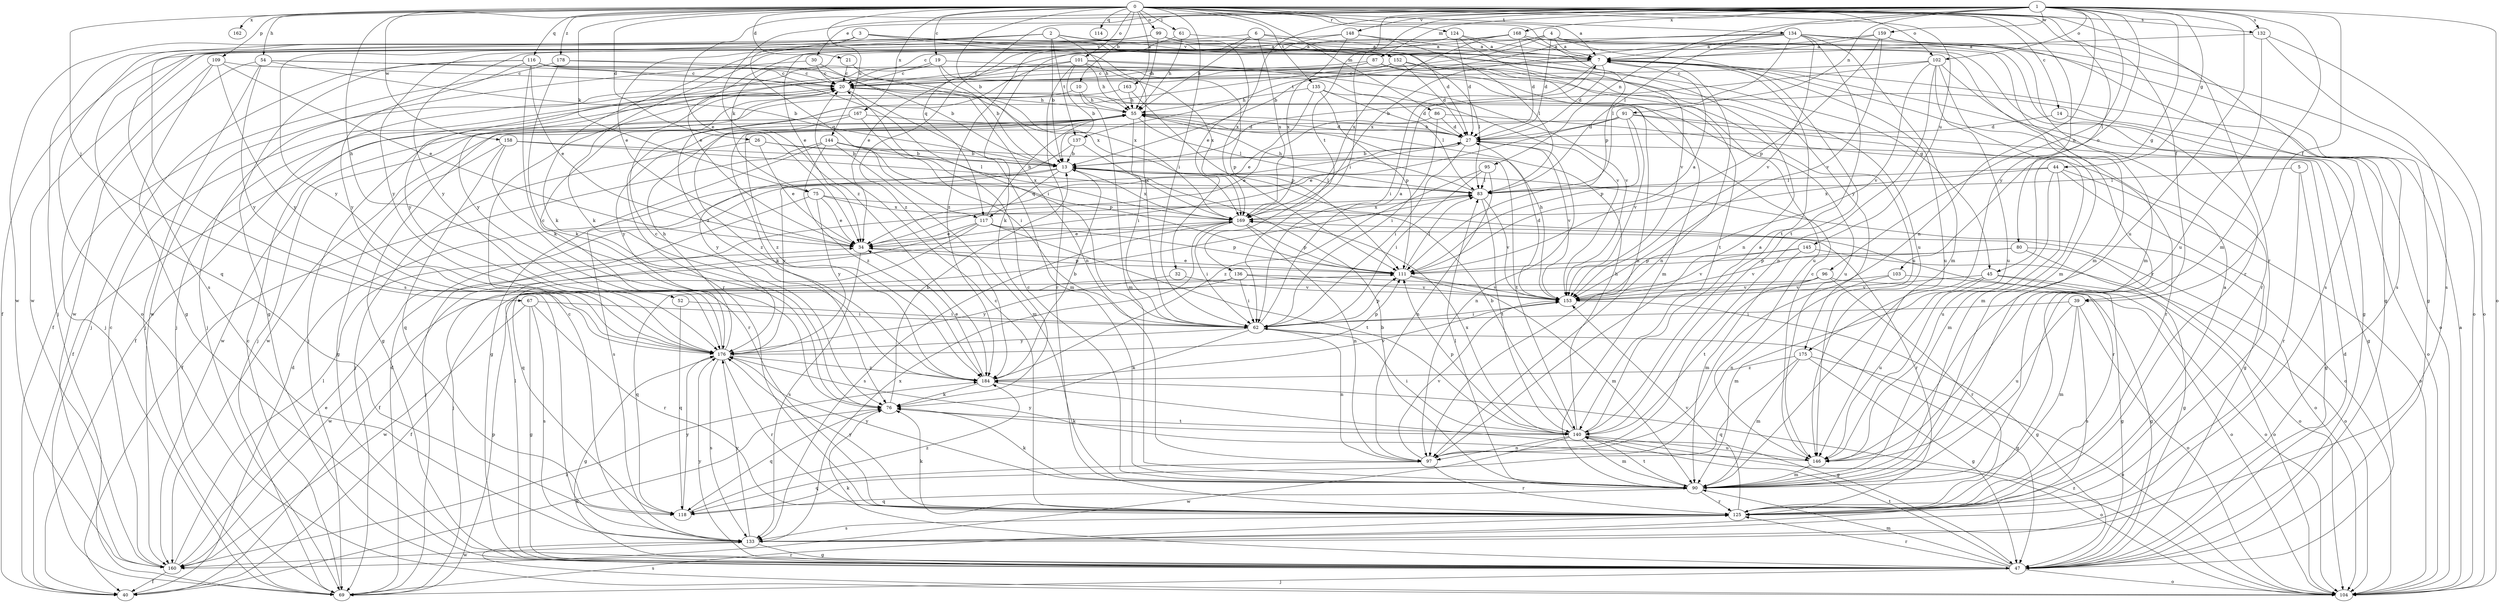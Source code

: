 strict digraph  {
0;
1;
2;
3;
4;
5;
6;
7;
10;
13;
14;
19;
20;
21;
26;
27;
30;
32;
34;
39;
40;
44;
45;
47;
52;
54;
55;
61;
62;
67;
69;
75;
76;
80;
83;
86;
87;
90;
91;
95;
96;
97;
99;
101;
102;
103;
104;
109;
111;
114;
116;
117;
118;
124;
125;
132;
133;
134;
135;
136;
137;
140;
144;
145;
146;
148;
152;
153;
158;
159;
160;
162;
163;
167;
168;
169;
175;
176;
178;
184;
0 -> 7  [label=a];
0 -> 10  [label=b];
0 -> 13  [label=b];
0 -> 14  [label=c];
0 -> 19  [label=c];
0 -> 21  [label=d];
0 -> 26  [label=d];
0 -> 39  [label=f];
0 -> 52  [label=h];
0 -> 54  [label=h];
0 -> 61  [label=i];
0 -> 62  [label=i];
0 -> 67  [label=j];
0 -> 75  [label=k];
0 -> 80  [label=l];
0 -> 86  [label=m];
0 -> 99  [label=o];
0 -> 101  [label=o];
0 -> 102  [label=o];
0 -> 109  [label=p];
0 -> 111  [label=p];
0 -> 114  [label=q];
0 -> 116  [label=q];
0 -> 124  [label=r];
0 -> 125  [label=r];
0 -> 132  [label=s];
0 -> 134  [label=t];
0 -> 135  [label=t];
0 -> 144  [label=u];
0 -> 145  [label=u];
0 -> 158  [label=w];
0 -> 162  [label=x];
0 -> 163  [label=x];
0 -> 167  [label=x];
0 -> 175  [label=y];
0 -> 178  [label=z];
1 -> 30  [label=e];
1 -> 32  [label=e];
1 -> 34  [label=e];
1 -> 39  [label=f];
1 -> 44  [label=g];
1 -> 45  [label=g];
1 -> 62  [label=i];
1 -> 83  [label=l];
1 -> 87  [label=m];
1 -> 90  [label=m];
1 -> 91  [label=n];
1 -> 95  [label=n];
1 -> 96  [label=n];
1 -> 97  [label=n];
1 -> 102  [label=o];
1 -> 103  [label=o];
1 -> 104  [label=o];
1 -> 117  [label=q];
1 -> 132  [label=s];
1 -> 136  [label=t];
1 -> 146  [label=u];
1 -> 148  [label=v];
1 -> 159  [label=w];
1 -> 168  [label=x];
1 -> 184  [label=z];
2 -> 7  [label=a];
2 -> 13  [label=b];
2 -> 34  [label=e];
2 -> 55  [label=h];
2 -> 133  [label=s];
2 -> 137  [label=t];
2 -> 152  [label=v];
2 -> 175  [label=y];
2 -> 176  [label=y];
3 -> 45  [label=g];
3 -> 62  [label=i];
3 -> 69  [label=j];
3 -> 104  [label=o];
3 -> 117  [label=q];
3 -> 146  [label=u];
3 -> 152  [label=v];
3 -> 160  [label=w];
4 -> 7  [label=a];
4 -> 27  [label=d];
4 -> 34  [label=e];
4 -> 47  [label=g];
4 -> 75  [label=k];
4 -> 90  [label=m];
4 -> 137  [label=t];
4 -> 140  [label=t];
5 -> 47  [label=g];
5 -> 83  [label=l];
5 -> 125  [label=r];
6 -> 7  [label=a];
6 -> 34  [label=e];
6 -> 55  [label=h];
6 -> 97  [label=n];
6 -> 169  [label=x];
6 -> 176  [label=y];
7 -> 20  [label=c];
7 -> 27  [label=d];
7 -> 47  [label=g];
7 -> 62  [label=i];
7 -> 69  [label=j];
7 -> 97  [label=n];
7 -> 146  [label=u];
10 -> 55  [label=h];
10 -> 69  [label=j];
10 -> 90  [label=m];
13 -> 83  [label=l];
13 -> 104  [label=o];
13 -> 117  [label=q];
13 -> 133  [label=s];
13 -> 169  [label=x];
13 -> 176  [label=y];
14 -> 27  [label=d];
14 -> 104  [label=o];
19 -> 13  [label=b];
19 -> 20  [label=c];
19 -> 104  [label=o];
19 -> 111  [label=p];
19 -> 176  [label=y];
20 -> 55  [label=h];
20 -> 69  [label=j];
20 -> 90  [label=m];
20 -> 146  [label=u];
21 -> 20  [label=c];
21 -> 97  [label=n];
26 -> 13  [label=b];
26 -> 34  [label=e];
26 -> 69  [label=j];
26 -> 140  [label=t];
27 -> 13  [label=b];
27 -> 55  [label=h];
27 -> 62  [label=i];
27 -> 97  [label=n];
27 -> 153  [label=v];
30 -> 13  [label=b];
30 -> 20  [label=c];
30 -> 69  [label=j];
32 -> 153  [label=v];
32 -> 176  [label=y];
34 -> 111  [label=p];
34 -> 133  [label=s];
39 -> 62  [label=i];
39 -> 90  [label=m];
39 -> 104  [label=o];
39 -> 133  [label=s];
39 -> 146  [label=u];
40 -> 27  [label=d];
40 -> 76  [label=k];
44 -> 47  [label=g];
44 -> 83  [label=l];
44 -> 90  [label=m];
44 -> 104  [label=o];
44 -> 146  [label=u];
44 -> 169  [label=x];
45 -> 47  [label=g];
45 -> 90  [label=m];
45 -> 104  [label=o];
45 -> 146  [label=u];
45 -> 153  [label=v];
47 -> 27  [label=d];
47 -> 69  [label=j];
47 -> 76  [label=k];
47 -> 83  [label=l];
47 -> 90  [label=m];
47 -> 104  [label=o];
47 -> 125  [label=r];
47 -> 140  [label=t];
47 -> 176  [label=y];
52 -> 62  [label=i];
52 -> 118  [label=q];
54 -> 13  [label=b];
54 -> 20  [label=c];
54 -> 69  [label=j];
54 -> 160  [label=w];
54 -> 169  [label=x];
54 -> 176  [label=y];
55 -> 27  [label=d];
55 -> 47  [label=g];
55 -> 62  [label=i];
55 -> 76  [label=k];
55 -> 83  [label=l];
55 -> 160  [label=w];
55 -> 176  [label=y];
55 -> 184  [label=z];
61 -> 7  [label=a];
61 -> 55  [label=h];
61 -> 76  [label=k];
62 -> 7  [label=a];
62 -> 47  [label=g];
62 -> 76  [label=k];
62 -> 97  [label=n];
62 -> 111  [label=p];
62 -> 176  [label=y];
67 -> 47  [label=g];
67 -> 62  [label=i];
67 -> 125  [label=r];
67 -> 133  [label=s];
67 -> 160  [label=w];
69 -> 20  [label=c];
69 -> 27  [label=d];
69 -> 111  [label=p];
69 -> 125  [label=r];
75 -> 34  [label=e];
75 -> 69  [label=j];
75 -> 125  [label=r];
75 -> 169  [label=x];
75 -> 176  [label=y];
76 -> 13  [label=b];
76 -> 118  [label=q];
76 -> 140  [label=t];
80 -> 47  [label=g];
80 -> 104  [label=o];
80 -> 111  [label=p];
80 -> 153  [label=v];
83 -> 55  [label=h];
83 -> 140  [label=t];
83 -> 153  [label=v];
83 -> 169  [label=x];
86 -> 27  [label=d];
86 -> 34  [label=e];
86 -> 62  [label=i];
86 -> 125  [label=r];
87 -> 20  [label=c];
87 -> 97  [label=n];
87 -> 140  [label=t];
87 -> 146  [label=u];
87 -> 160  [label=w];
87 -> 176  [label=y];
90 -> 13  [label=b];
90 -> 20  [label=c];
90 -> 76  [label=k];
90 -> 83  [label=l];
90 -> 118  [label=q];
90 -> 125  [label=r];
90 -> 140  [label=t];
90 -> 176  [label=y];
91 -> 27  [label=d];
91 -> 34  [label=e];
91 -> 47  [label=g];
91 -> 90  [label=m];
91 -> 111  [label=p];
91 -> 153  [label=v];
91 -> 160  [label=w];
95 -> 62  [label=i];
95 -> 83  [label=l];
95 -> 97  [label=n];
95 -> 184  [label=z];
96 -> 40  [label=f];
96 -> 104  [label=o];
96 -> 125  [label=r];
96 -> 140  [label=t];
96 -> 153  [label=v];
97 -> 118  [label=q];
97 -> 125  [label=r];
97 -> 153  [label=v];
99 -> 7  [label=a];
99 -> 27  [label=d];
99 -> 40  [label=f];
99 -> 55  [label=h];
99 -> 76  [label=k];
99 -> 133  [label=s];
99 -> 169  [label=x];
101 -> 13  [label=b];
101 -> 20  [label=c];
101 -> 55  [label=h];
101 -> 90  [label=m];
101 -> 125  [label=r];
101 -> 153  [label=v];
101 -> 169  [label=x];
101 -> 184  [label=z];
102 -> 13  [label=b];
102 -> 20  [label=c];
102 -> 90  [label=m];
102 -> 97  [label=n];
102 -> 125  [label=r];
102 -> 146  [label=u];
102 -> 153  [label=v];
103 -> 97  [label=n];
103 -> 104  [label=o];
103 -> 153  [label=v];
104 -> 7  [label=a];
104 -> 133  [label=s];
104 -> 184  [label=z];
109 -> 20  [label=c];
109 -> 34  [label=e];
109 -> 47  [label=g];
109 -> 69  [label=j];
109 -> 176  [label=y];
111 -> 7  [label=a];
111 -> 34  [label=e];
111 -> 83  [label=l];
111 -> 90  [label=m];
111 -> 153  [label=v];
116 -> 20  [label=c];
116 -> 34  [label=e];
116 -> 47  [label=g];
116 -> 62  [label=i];
116 -> 69  [label=j];
116 -> 76  [label=k];
116 -> 153  [label=v];
116 -> 176  [label=y];
117 -> 34  [label=e];
117 -> 55  [label=h];
117 -> 69  [label=j];
117 -> 104  [label=o];
117 -> 111  [label=p];
117 -> 118  [label=q];
117 -> 140  [label=t];
118 -> 176  [label=y];
118 -> 184  [label=z];
124 -> 7  [label=a];
124 -> 27  [label=d];
124 -> 34  [label=e];
124 -> 125  [label=r];
124 -> 153  [label=v];
124 -> 160  [label=w];
125 -> 7  [label=a];
125 -> 20  [label=c];
125 -> 76  [label=k];
125 -> 133  [label=s];
125 -> 153  [label=v];
125 -> 176  [label=y];
132 -> 7  [label=a];
132 -> 104  [label=o];
132 -> 133  [label=s];
132 -> 146  [label=u];
133 -> 20  [label=c];
133 -> 47  [label=g];
133 -> 160  [label=w];
133 -> 169  [label=x];
133 -> 176  [label=y];
134 -> 7  [label=a];
134 -> 13  [label=b];
134 -> 83  [label=l];
134 -> 90  [label=m];
134 -> 104  [label=o];
134 -> 125  [label=r];
134 -> 140  [label=t];
134 -> 153  [label=v];
134 -> 169  [label=x];
134 -> 176  [label=y];
135 -> 27  [label=d];
135 -> 34  [label=e];
135 -> 55  [label=h];
135 -> 83  [label=l];
135 -> 111  [label=p];
136 -> 47  [label=g];
136 -> 62  [label=i];
136 -> 118  [label=q];
136 -> 153  [label=v];
136 -> 160  [label=w];
137 -> 13  [label=b];
137 -> 169  [label=x];
137 -> 176  [label=y];
140 -> 7  [label=a];
140 -> 13  [label=b];
140 -> 55  [label=h];
140 -> 62  [label=i];
140 -> 76  [label=k];
140 -> 90  [label=m];
140 -> 97  [label=n];
140 -> 104  [label=o];
140 -> 111  [label=p];
140 -> 146  [label=u];
140 -> 160  [label=w];
140 -> 169  [label=x];
144 -> 13  [label=b];
144 -> 40  [label=f];
144 -> 47  [label=g];
144 -> 90  [label=m];
144 -> 111  [label=p];
144 -> 169  [label=x];
144 -> 184  [label=z];
145 -> 90  [label=m];
145 -> 104  [label=o];
145 -> 111  [label=p];
145 -> 153  [label=v];
146 -> 20  [label=c];
146 -> 90  [label=m];
146 -> 176  [label=y];
148 -> 7  [label=a];
148 -> 83  [label=l];
148 -> 118  [label=q];
148 -> 169  [label=x];
148 -> 184  [label=z];
152 -> 20  [label=c];
152 -> 27  [label=d];
152 -> 83  [label=l];
152 -> 125  [label=r];
152 -> 146  [label=u];
153 -> 27  [label=d];
153 -> 47  [label=g];
153 -> 55  [label=h];
153 -> 62  [label=i];
158 -> 13  [label=b];
158 -> 47  [label=g];
158 -> 83  [label=l];
158 -> 118  [label=q];
158 -> 125  [label=r];
159 -> 7  [label=a];
159 -> 20  [label=c];
159 -> 90  [label=m];
159 -> 111  [label=p];
159 -> 133  [label=s];
159 -> 153  [label=v];
160 -> 20  [label=c];
160 -> 34  [label=e];
160 -> 40  [label=f];
160 -> 83  [label=l];
160 -> 184  [label=z];
163 -> 40  [label=f];
163 -> 55  [label=h];
163 -> 111  [label=p];
167 -> 27  [label=d];
167 -> 40  [label=f];
167 -> 62  [label=i];
167 -> 184  [label=z];
168 -> 7  [label=a];
168 -> 27  [label=d];
168 -> 47  [label=g];
168 -> 76  [label=k];
168 -> 133  [label=s];
168 -> 169  [label=x];
168 -> 184  [label=z];
169 -> 34  [label=e];
169 -> 40  [label=f];
169 -> 62  [label=i];
169 -> 97  [label=n];
169 -> 111  [label=p];
169 -> 125  [label=r];
169 -> 133  [label=s];
175 -> 47  [label=g];
175 -> 90  [label=m];
175 -> 104  [label=o];
175 -> 118  [label=q];
175 -> 184  [label=z];
176 -> 20  [label=c];
176 -> 47  [label=g];
176 -> 55  [label=h];
176 -> 111  [label=p];
176 -> 125  [label=r];
176 -> 133  [label=s];
176 -> 184  [label=z];
178 -> 20  [label=c];
178 -> 40  [label=f];
178 -> 76  [label=k];
178 -> 169  [label=x];
184 -> 13  [label=b];
184 -> 20  [label=c];
184 -> 34  [label=e];
184 -> 47  [label=g];
184 -> 76  [label=k];
184 -> 153  [label=v];
}
